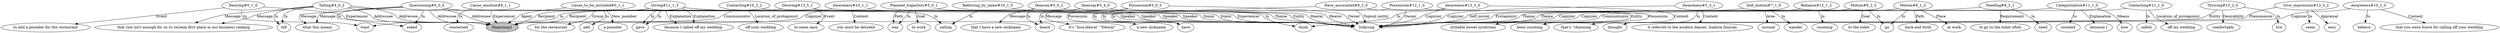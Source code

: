 // The Round Table
digraph {
	0 [label=Haeyoung1 fillcolor=gray style=filled]
	1 [label="Desiring#0_1_0"]
	2 [label=want]
	3 [label="to add a pounder for the restaurant"]
	1 -> 2 [label=lu]
	1 -> 0 [label=Experiencer]
	1 -> 3 [label=Event]
	4 [label="Cause_to_be_included#0_1_1"]
	5 [label=add]
	6 [label="a pounder"]
	7 [label="for the restaurant"]
	4 -> 5 [label=lu]
	4 -> 0 [label=Agent]
	4 -> 6 [label=New_member]
	4 -> 7 [label=Group]
	8 [label="Telling#4_0_2"]
	9 [label=tell]
	10 [label=Sukyung]
	11 [label="that rice isn't enough for us to reclaim first place in our business ranking"]
	8 -> 9 [label=lu]
	8 -> 10 [label=Speaker]
	8 -> 0 [label=Addressee]
	8 -> 11 [label=Message]
	12 [label="Questioning#6_0_0"]
	13 [label=asked]
	14 [label="what this means"]
	12 -> 13 [label=lu]
	12 -> 10 [label=Speaker]
	12 -> 0 [label=Addressee]
	12 -> 14 [label=Message]
	15 [label="Cause_emotion#8_1_1"]
	16 [label=concerned]
	15 -> 16 [label=lu]
	15 -> 0 [label=Experiencer]
	17 [label="Awareness#10_1_1"]
	18 [label=think]
	19 [label="you must be deluded"]
	17 -> 18 [label=lu]
	17 -> 0 [label=Cognizer]
	17 -> 19 [label=Content]
	20 [label="Awareness#10_2_0"]
	21 [label=believe]
	22 [label="that you were brave for calling off your wedding"]
	20 -> 21 [label=lu]
	20 -> 0 [label=Cognizer]
	20 -> 22 [label=Content]
	23 [label="Contacting#10_2_2"]
	24 [label=calling]
	25 [label="off your wedding"]
	23 -> 24 [label=lu]
	23 -> 0 [label=Communicator]
	23 -> 25 [label=Location_of_protagonist]
	26 [label="Giving#11_1_3"]
	27 [label=gave]
	28 [label="because I called off my wedding"]
	26 -> 27 [label=lu]
	26 -> 10 [label=Donor]
	26 -> 0 [label=Recipient]
	26 -> 28 [label=Explanation]
	8 -> 9 [label=lu]
	8 -> 10 [label=Speaker]
	8 -> 0 [label=Addressee]
	8 -> 11 [label=Message]
	29 [label="Planned_trajectory#5_0_1"]
	30 [label=way]
	31 [label="to work"]
	29 -> 30 [label=lu]
	29 -> 10 [label=Theme]
	29 -> 30 [label=Path]
	29 -> 31 [label=Goal]
	32 [label="Hearsay#5_0_2"]
	33 [label=heard]
	34 [label="that I have a new nickname"]
	32 -> 33 [label=lu]
	32 -> 10 [label=Hearer]
	32 -> 34 [label=Message]
	35 [label="Possession#5_0_3"]
	36 [label=have]
	37 [label="a new nickname"]
	35 -> 36 [label=lu]
	35 -> 10 [label=Owner]
	35 -> 37 [label=Possession]
	38 [label="Awareness#5_3_1"]
	39 [label=thought]
	40 [label="it referred to the modern dancer, Isadora Duncan"]
	38 -> 39 [label=lu]
	38 -> 10 [label=Cognizer]
	38 -> 40 [label=Content]
	41 [label="Hearsay#5_4_0"]
	42 [label="it's \"Issa-ddorai\" \"Ddorai\""]
	41 -> 33 [label=lu]
	41 -> 10 [label=Hearer]
	41 -> 42 [label=Message]
	12 -> 13 [label=lu]
	12 -> 10 [label=Speaker]
	12 -> 0 [label=Addressee]
	12 -> 14 [label=Message]
	43 [label="Self_motion#7_1_9"]
	44 [label=wander]
	45 [label=around]
	43 -> 44 [label=lu]
	43 -> 10 [label=Self_mover]
	43 -> 45 [label=Area]
	46 [label="Motion#8_1_2"]
	47 [label=go]
	48 [label="back and forth"]
	49 [label="at work"]
	46 -> 47 [label=lu]
	46 -> 10 [label=Theme]
	46 -> 48 [label=Path]
	46 -> 49 [label=Place]
	50 [label="Have_associated#8_2_0"]
	51 [label="irritable bowel syndrome"]
	50 -> 36 [label=lu]
	50 -> 10 [label=Topical_entity]
	50 -> 51 [label=Entity]
	52 [label="Needing#8_2_1"]
	53 [label=need]
	54 [label="to go to the toilet often"]
	52 -> 53 [label=lu]
	52 -> 10 [label=Cognizer]
	52 -> 54 [label=Requirement]
	55 [label="Motion#8_2_2"]
	56 [label="to the toilet"]
	55 -> 47 [label=lu]
	55 -> 10 [label=Theme]
	55 -> 56 [label=Goal]
	57 [label="Referring_by_name#10_1_0"]
	57 -> 24 [label=lu]
	57 -> 10 [label=Entity]
	58 [label="Categorization#11_1_0"]
	59 [label=counted]
	60 [label=how]
	61 [label="because I"]
	58 -> 59 [label=lu]
	58 -> 10 [label=Cognizer]
	58 -> 60 [label=Means]
	58 -> 61 [label=Explanation]
	26 -> 27 [label=lu]
	26 -> 10 [label=Donor]
	26 -> 0 [label=Recipient]
	26 -> 28 [label=Explanation]
	62 [label="Contacting#11_1_6"]
	63 [label=called]
	64 [label="off my wedding"]
	62 -> 63 [label=lu]
	62 -> 10 [label=Communicator]
	62 -> 64 [label=Location_of_protagonist]
	65 [label="Possession#12_1_0"]
	66 [label="been counting"]
	65 -> 36 [label=lu]
	65 -> 10 [label=Owner]
	65 -> 66 [label=Possession]
	67 [label="Reliance#12_1_2"]
	68 [label=counting]
	67 -> 68 [label=lu]
	67 -> 10 [label=Protagonist]
	69 [label="Thriving#13_2_0"]
	70 [label=live]
	71 [label=comfortably]
	69 -> 70 [label=lu]
	69 -> 10 [label=Entity]
	69 -> 71 [label=Desirability]
	72 [label="Awareness#13_3_0"]
	73 [label="that's \"charming"]
	72 -> 18 [label=lu]
	72 -> 10 [label=Cognizer]
	72 -> 73 [label=Content]
	74 [label="Desiring#13_5_1"]
	75 [label="to seem easy"]
	74 -> 2 [label=lu]
	74 -> 10 [label=Experiencer]
	74 -> 75 [label=Event]
	76 [label="Give_impression#13_5_2"]
	77 [label=seem]
	78 [label=easy]
	76 -> 77 [label=lu]
	76 -> 10 [label=Phenomenon]
	76 -> 78 [label=Appraisal]
}
